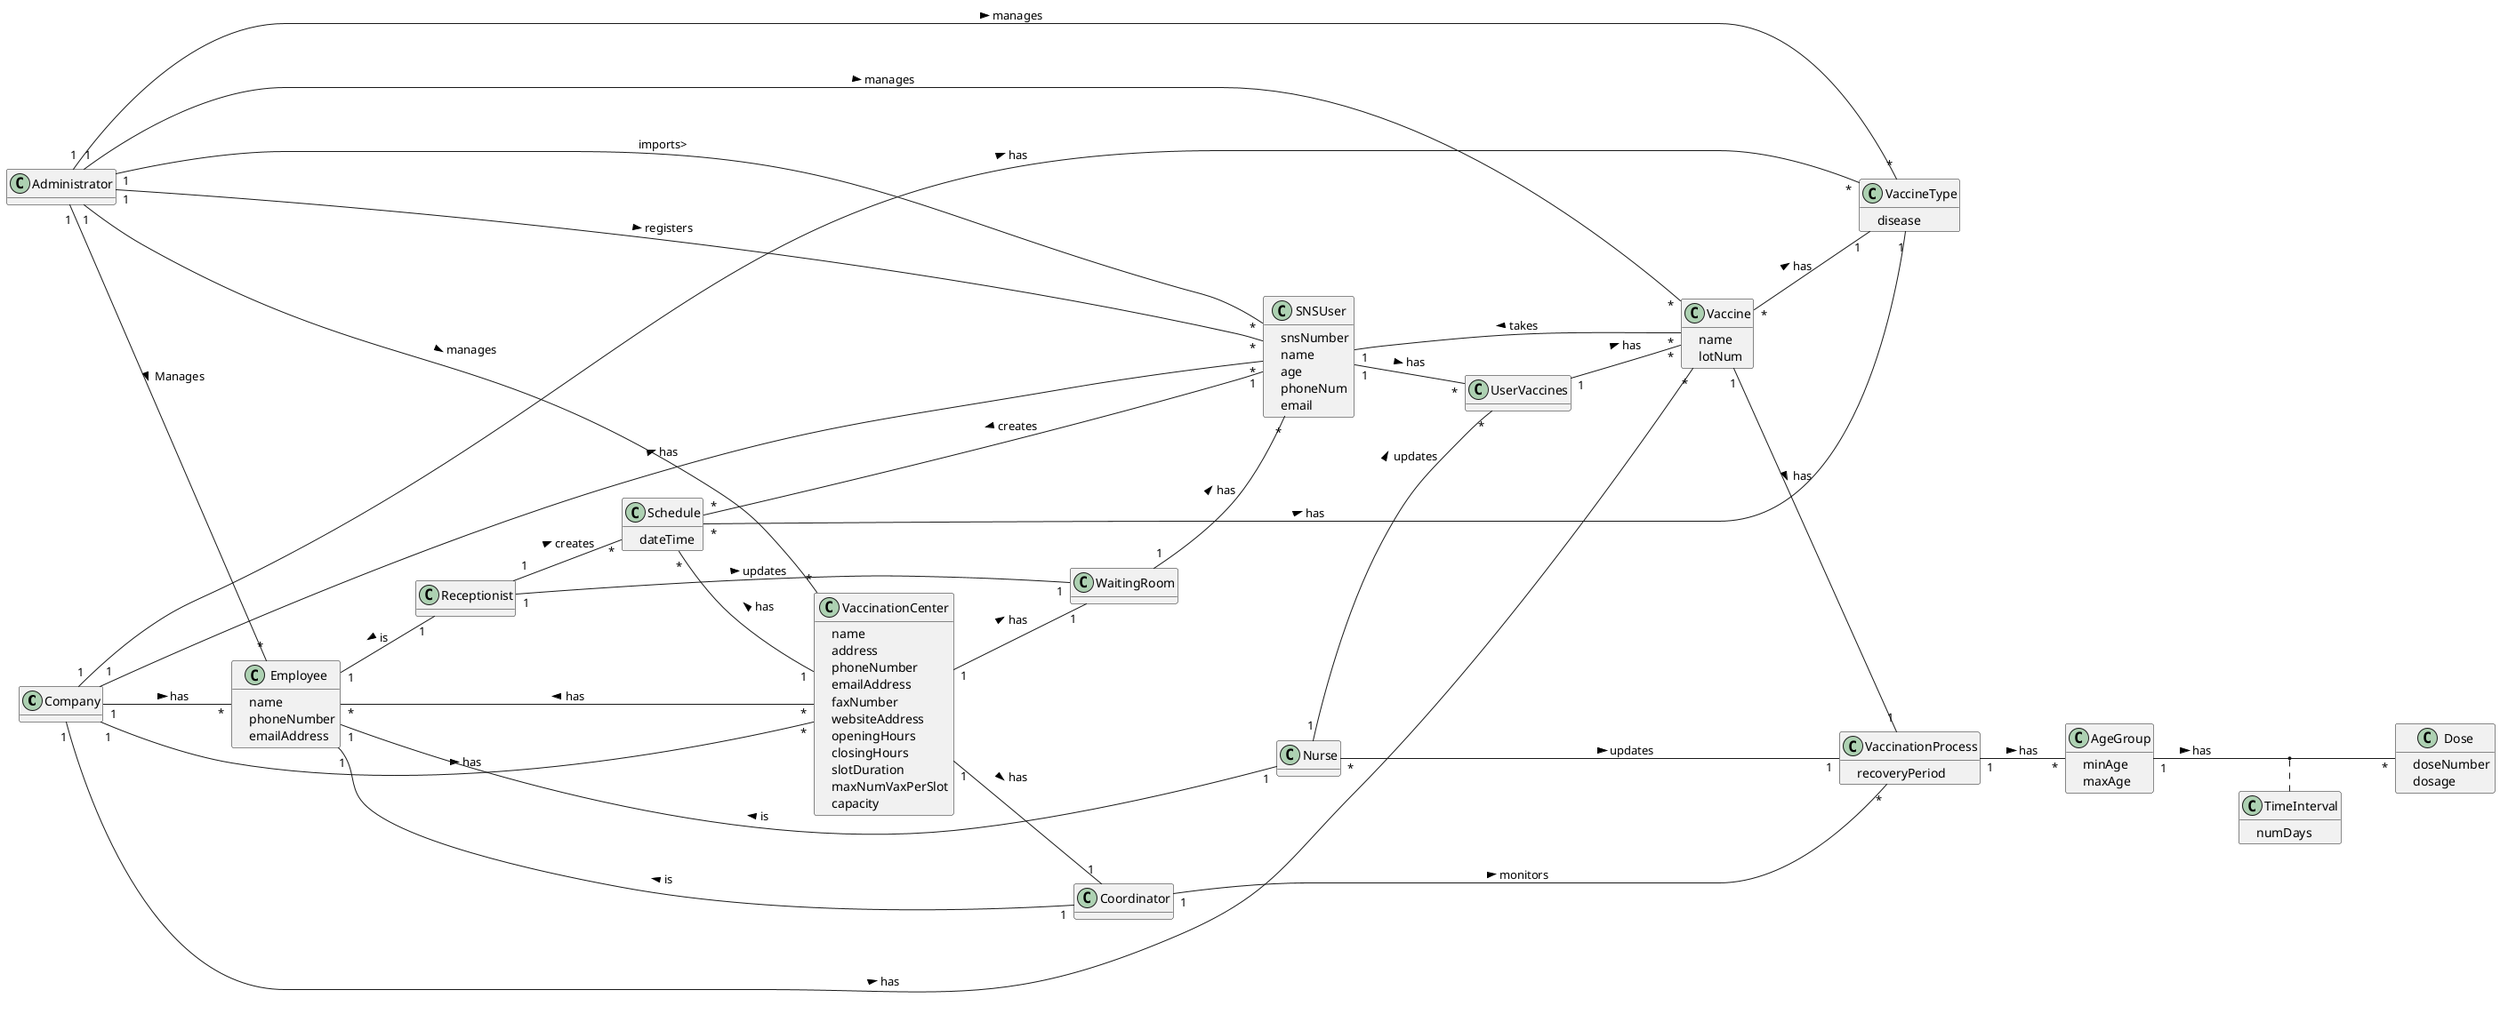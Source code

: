 @startuml
hide methods
left to right direction
skinparam classAttributeIconSize 3



class Company{

}

class Coordinator{

}

class Nurse {


}

class Receptionist{

}

class Administrator{

}


class Employee{
    -name
    -phoneNumber
    -emailAddress
}

class VaccinationCenter {
    -name
    -address
    -phoneNumber
    -emailAddress
    -faxNumber
    -websiteAddress
    -openingHours
    -closingHours
    -slotDuration
    -maxNumVaxPerSlot
    -capacity

}

class Schedule{
    -dateTime
}

class SNSUser {
    -snsNumber
    -name
    -age
    -phoneNum
    -email
}

class UserVaccines{

}

class VaccineType{
    -disease

}

class Vaccine{
    -name
    -lotNum
}


class VaccinationProcess{
    -recoveryPeriod
}

class AgeGroup{
    -minAge
    -maxAge
}

class Dose{
    -doseNumber
    -dosage
}

class TimeInterval{
    -numDays
}

Company "1" -- "*" Employee: has >
Company "1" -- "*" SNSUser: has >
Company "1" -- "*" VaccineType: has >
Company "1" -- "*" Vaccine: has >
Company "1" -- "*" VaccinationCenter: has >

Employee "1" -- "1" Nurse: is <
Employee "1" -- "1" Receptionist: is <
Employee "1" -- "1" Coordinator: is <
Administrator "1" -- "*" Employee: Manages >

Employee "*" -- "*" VaccinationCenter: has <

Nurse "*" -- "1" VaccinationProcess: updates >
Nurse "1" -- "*" UserVaccines: updates >

Receptionist "1" -- "1" WaitingRoom: updates >
WaitingRoom "1" -- "*" SNSUser: has >

Vaccine "1" -- "1" VaccinationProcess: has >
Vaccine "*" -- "1" VaccineType: has >
UserVaccines "1" --"*" Vaccine: has >
VaccinationProcess "1" -- "*" AgeGroup: has >
AgeGroup "1" -- "*" Dose: has >
(AgeGroup, Dose) .. TimeInterval


VaccinationCenter "1" -- "1" WaitingRoom: has >
VaccinationCenter "1" -- "1" Coordinator: has >

Coordinator "1" -- "*" VaccinationProcess: monitors >

Receptionist "1" -- "*" Schedule: creates >


Schedule "*" -- "1" VaccinationCenter: has <
Schedule "*" -- "1" VaccineType: has >

SNSUser "1" -- "*" Schedule: creates >
SNSUser "1" -- "*" UserVaccines: has >
SNSUser "1" -- "*" Vaccine : takes <


Administrator "1" -- "*" VaccinationCenter: manages >
Administrator "1" -- "*" SNSUser: registers >
Administrator "1" -- "*" Vaccine: manages >
Administrator "1" -- "*" VaccineType: manages >
Administrator "1"--"*" SNSUser: imports>


@enduml